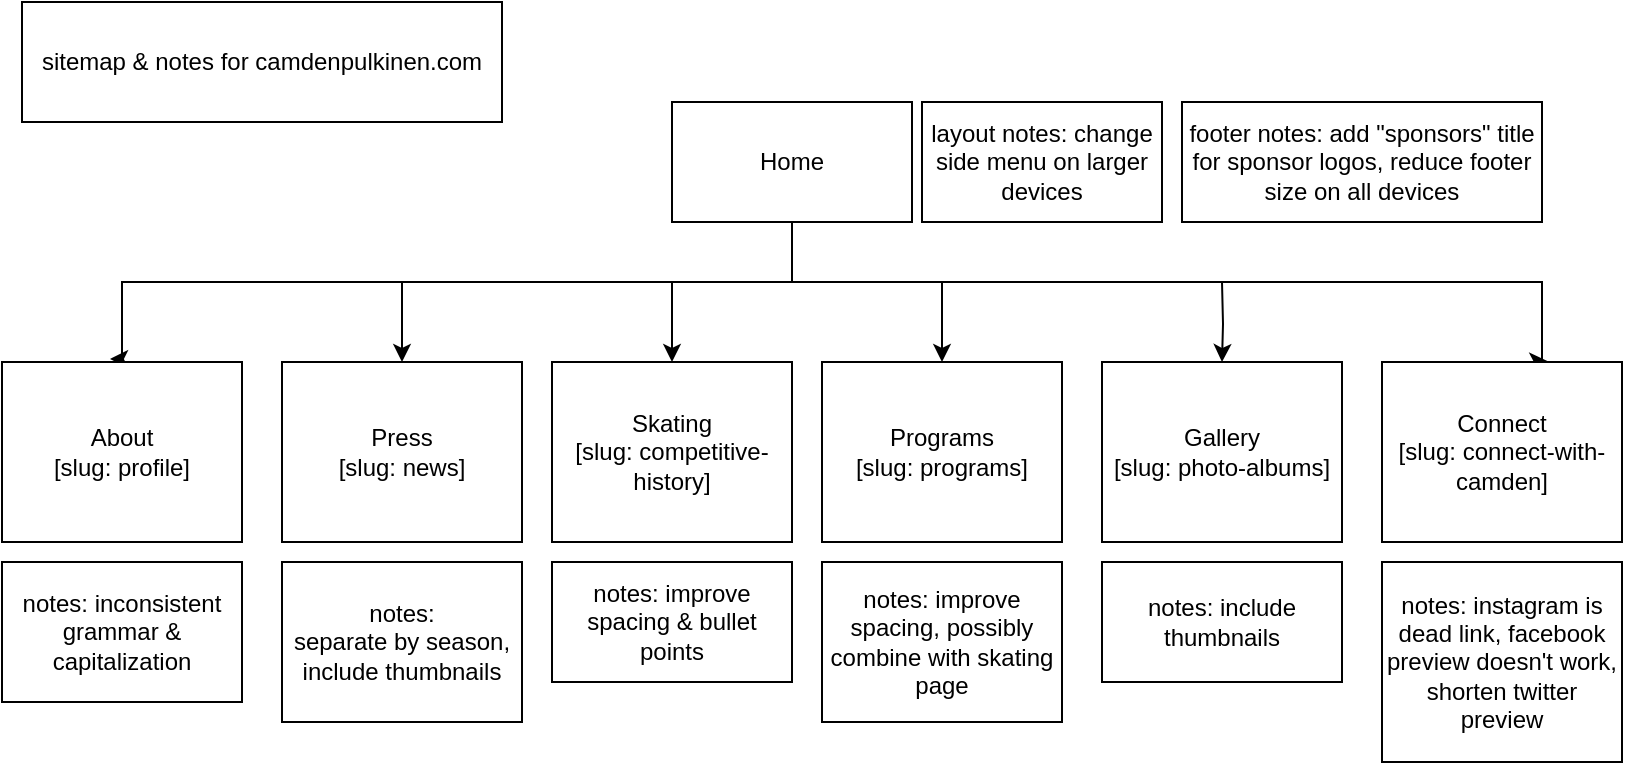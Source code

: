 <mxfile version="20.4.0" type="github">
  <diagram id="dlmkm7Lrp8StFqAz9MM0" name="Page-1">
    <mxGraphModel dx="996" dy="532" grid="1" gridSize="10" guides="1" tooltips="1" connect="1" arrows="1" fold="1" page="1" pageScale="1" pageWidth="850" pageHeight="1100" math="0" shadow="0">
      <root>
        <mxCell id="0" />
        <mxCell id="1" parent="0" />
        <mxCell id="K84p2yq64tC9PGGXPPFx-2" value="" style="edgeStyle=orthogonalEdgeStyle;rounded=0;orthogonalLoop=1;jettySize=auto;html=1;" edge="1" parent="1" source="K84p2yq64tC9PGGXPPFx-5" target="K84p2yq64tC9PGGXPPFx-9">
          <mxGeometry relative="1" as="geometry">
            <Array as="points">
              <mxPoint x="415" y="160" />
              <mxPoint x="355" y="160" />
            </Array>
          </mxGeometry>
        </mxCell>
        <mxCell id="K84p2yq64tC9PGGXPPFx-3" value="" style="edgeStyle=orthogonalEdgeStyle;rounded=0;orthogonalLoop=1;jettySize=auto;html=1;entryX=0.45;entryY=-0.017;entryDx=0;entryDy=0;entryPerimeter=0;" edge="1" parent="1" source="K84p2yq64tC9PGGXPPFx-5" target="K84p2yq64tC9PGGXPPFx-6">
          <mxGeometry relative="1" as="geometry">
            <mxPoint x="255" y="100" as="targetPoint" />
            <Array as="points">
              <mxPoint x="415" y="160" />
              <mxPoint x="80" y="160" />
              <mxPoint x="80" y="199" />
            </Array>
          </mxGeometry>
        </mxCell>
        <mxCell id="K84p2yq64tC9PGGXPPFx-4" style="edgeStyle=orthogonalEdgeStyle;rounded=0;orthogonalLoop=1;jettySize=auto;html=1;entryX=0.689;entryY=-0.005;entryDx=0;entryDy=0;entryPerimeter=0;" edge="1" parent="1" target="K84p2yq64tC9PGGXPPFx-16">
          <mxGeometry relative="1" as="geometry">
            <mxPoint x="675" y="100" as="targetPoint" />
            <mxPoint x="415" y="130" as="sourcePoint" />
            <Array as="points">
              <mxPoint x="415" y="160" />
              <mxPoint x="790" y="160" />
              <mxPoint x="790" y="200" />
            </Array>
          </mxGeometry>
        </mxCell>
        <mxCell id="K84p2yq64tC9PGGXPPFx-5" value="Home" style="rounded=0;whiteSpace=wrap;html=1;strokeColor=default;fillColor=default;" vertex="1" parent="1">
          <mxGeometry x="355" y="70" width="120" height="60" as="geometry" />
        </mxCell>
        <mxCell id="K84p2yq64tC9PGGXPPFx-6" value="About&lt;br&gt;[slug: profile]" style="rounded=0;whiteSpace=wrap;html=1;strokeColor=default;fillColor=default;" vertex="1" parent="1">
          <mxGeometry x="20" y="200" width="120" height="90" as="geometry" />
        </mxCell>
        <mxCell id="K84p2yq64tC9PGGXPPFx-23" value="" style="edgeStyle=orthogonalEdgeStyle;rounded=0;orthogonalLoop=1;jettySize=auto;html=1;entryX=0.5;entryY=0;entryDx=0;entryDy=0;" edge="1" parent="1" target="K84p2yq64tC9PGGXPPFx-7">
          <mxGeometry relative="1" as="geometry">
            <mxPoint x="630" y="160" as="sourcePoint" />
            <mxPoint x="630" y="190" as="targetPoint" />
          </mxGeometry>
        </mxCell>
        <mxCell id="K84p2yq64tC9PGGXPPFx-7" value="Gallery&lt;br&gt;[slug: photo-albums]" style="rounded=0;whiteSpace=wrap;html=1;strokeColor=default;fillColor=default;" vertex="1" parent="1">
          <mxGeometry x="570" y="200" width="120" height="90" as="geometry" />
        </mxCell>
        <mxCell id="K84p2yq64tC9PGGXPPFx-9" value="Skating&lt;br&gt;[slug: competitive-history]" style="rounded=0;whiteSpace=wrap;html=1;strokeColor=default;fillColor=default;" vertex="1" parent="1">
          <mxGeometry x="295" y="200" width="120" height="90" as="geometry" />
        </mxCell>
        <mxCell id="K84p2yq64tC9PGGXPPFx-11" value="Press&lt;br&gt;[slug: news]" style="rounded=0;whiteSpace=wrap;html=1;strokeColor=default;fillColor=default;" vertex="1" parent="1">
          <mxGeometry x="160" y="200" width="120" height="90" as="geometry" />
        </mxCell>
        <mxCell id="K84p2yq64tC9PGGXPPFx-12" value="Programs&lt;br&gt;[slug: programs]" style="rounded=0;whiteSpace=wrap;html=1;strokeColor=default;fillColor=default;" vertex="1" parent="1">
          <mxGeometry x="430" y="200" width="120" height="90" as="geometry" />
        </mxCell>
        <mxCell id="K84p2yq64tC9PGGXPPFx-14" value="" style="endArrow=classic;html=1;rounded=0;entryX=0.5;entryY=0;entryDx=0;entryDy=0;" edge="1" parent="1" target="K84p2yq64tC9PGGXPPFx-12">
          <mxGeometry width="50" height="50" relative="1" as="geometry">
            <mxPoint x="490" y="160" as="sourcePoint" />
            <mxPoint x="550" y="110" as="targetPoint" />
          </mxGeometry>
        </mxCell>
        <mxCell id="K84p2yq64tC9PGGXPPFx-15" value="" style="endArrow=classic;html=1;rounded=0;entryX=0.5;entryY=0;entryDx=0;entryDy=0;" edge="1" parent="1" target="K84p2yq64tC9PGGXPPFx-11">
          <mxGeometry width="50" height="50" relative="1" as="geometry">
            <mxPoint x="220" y="160" as="sourcePoint" />
            <mxPoint x="390" y="200" as="targetPoint" />
          </mxGeometry>
        </mxCell>
        <mxCell id="K84p2yq64tC9PGGXPPFx-16" value="Connect&lt;br&gt;[slug: connect-with-camden]" style="rounded=0;whiteSpace=wrap;html=1;strokeColor=default;fillColor=default;" vertex="1" parent="1">
          <mxGeometry x="710" y="200" width="120" height="90" as="geometry" />
        </mxCell>
        <mxCell id="K84p2yq64tC9PGGXPPFx-29" value="notes:&lt;br&gt;separate by season, include thumbnails" style="rounded=0;whiteSpace=wrap;html=1;" vertex="1" parent="1">
          <mxGeometry x="160" y="300" width="120" height="80" as="geometry" />
        </mxCell>
        <mxCell id="K84p2yq64tC9PGGXPPFx-30" value="notes: inconsistent grammar &amp;amp; capitalization" style="rounded=0;whiteSpace=wrap;html=1;" vertex="1" parent="1">
          <mxGeometry x="20" y="300" width="120" height="70" as="geometry" />
        </mxCell>
        <mxCell id="K84p2yq64tC9PGGXPPFx-31" value="notes: improve spacing &amp;amp; bullet points" style="rounded=0;whiteSpace=wrap;html=1;" vertex="1" parent="1">
          <mxGeometry x="295" y="300" width="120" height="60" as="geometry" />
        </mxCell>
        <mxCell id="K84p2yq64tC9PGGXPPFx-32" value="notes: improve spacing, possibly combine with skating page" style="rounded=0;whiteSpace=wrap;html=1;" vertex="1" parent="1">
          <mxGeometry x="430" y="300" width="120" height="80" as="geometry" />
        </mxCell>
        <mxCell id="K84p2yq64tC9PGGXPPFx-33" value="notes: include thumbnails" style="rounded=0;whiteSpace=wrap;html=1;" vertex="1" parent="1">
          <mxGeometry x="570" y="300" width="120" height="60" as="geometry" />
        </mxCell>
        <mxCell id="K84p2yq64tC9PGGXPPFx-34" value="notes: instagram is dead link, facebook preview doesn&#39;t work, shorten twitter preview" style="rounded=0;whiteSpace=wrap;html=1;" vertex="1" parent="1">
          <mxGeometry x="710" y="300" width="120" height="100" as="geometry" />
        </mxCell>
        <mxCell id="K84p2yq64tC9PGGXPPFx-35" value="layout notes: change side menu on larger devices" style="rounded=0;whiteSpace=wrap;html=1;" vertex="1" parent="1">
          <mxGeometry x="480" y="70" width="120" height="60" as="geometry" />
        </mxCell>
        <mxCell id="K84p2yq64tC9PGGXPPFx-36" value="footer notes: add &quot;sponsors&quot; title for sponsor logos, reduce footer size on all devices" style="rounded=0;whiteSpace=wrap;html=1;" vertex="1" parent="1">
          <mxGeometry x="610" y="70" width="180" height="60" as="geometry" />
        </mxCell>
        <mxCell id="K84p2yq64tC9PGGXPPFx-38" value="sitemap &amp;amp; notes for camdenpulkinen.com" style="rounded=0;whiteSpace=wrap;html=1;" vertex="1" parent="1">
          <mxGeometry x="30" y="20" width="240" height="60" as="geometry" />
        </mxCell>
      </root>
    </mxGraphModel>
  </diagram>
</mxfile>
